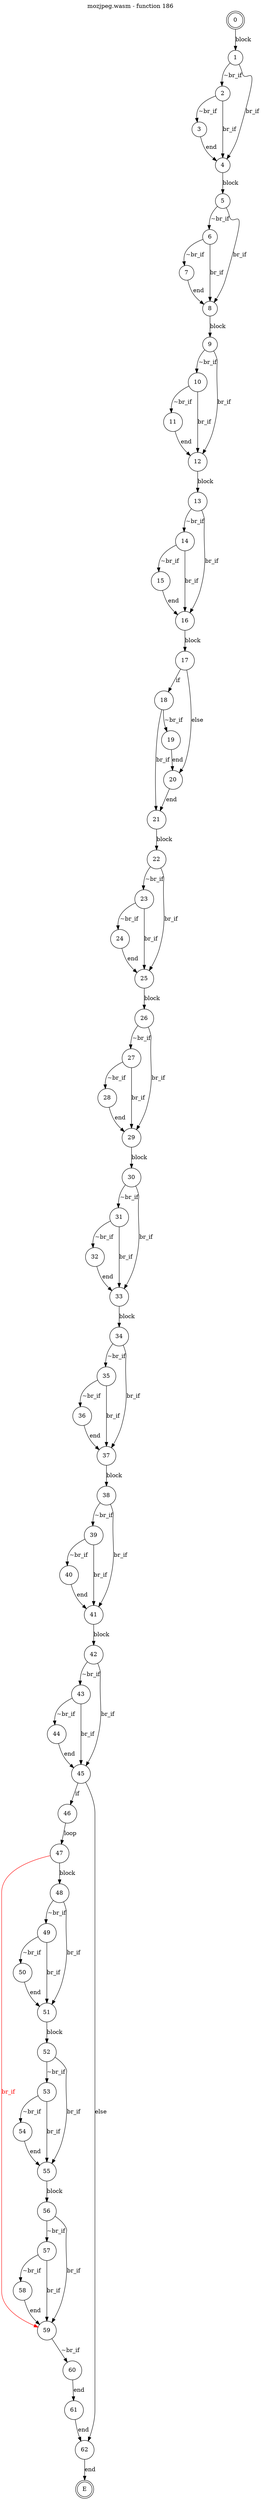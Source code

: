 digraph finite_state_machine {
    label = "mozjpeg.wasm - function 186"
    labelloc =  t
    labelfontsize = 16
    labelfontcolor = black
    labelfontname = "Helvetica"
    node [shape = doublecircle]; 0 E ;
    node [shape = circle];
    0 -> 1[label="block"];
    1 -> 2[label="~br_if"];
    1 -> 4[label="br_if"];
    2 -> 3[label="~br_if"];
    2 -> 4[label="br_if"];
    3 -> 4[label="end"];
    4 -> 5[label="block"];
    5 -> 6[label="~br_if"];
    5 -> 8[label="br_if"];
    6 -> 7[label="~br_if"];
    6 -> 8[label="br_if"];
    7 -> 8[label="end"];
    8 -> 9[label="block"];
    9 -> 10[label="~br_if"];
    9 -> 12[label="br_if"];
    10 -> 11[label="~br_if"];
    10 -> 12[label="br_if"];
    11 -> 12[label="end"];
    12 -> 13[label="block"];
    13 -> 14[label="~br_if"];
    13 -> 16[label="br_if"];
    14 -> 15[label="~br_if"];
    14 -> 16[label="br_if"];
    15 -> 16[label="end"];
    16 -> 17[label="block"];
    17 -> 18[label="if"];
    17 -> 20[label="else"];
    18 -> 19[label="~br_if"];
    18 -> 21[label="br_if"];
    19 -> 20[label="end"];
    20 -> 21[label="end"];
    21 -> 22[label="block"];
    22 -> 23[label="~br_if"];
    22 -> 25[label="br_if"];
    23 -> 24[label="~br_if"];
    23 -> 25[label="br_if"];
    24 -> 25[label="end"];
    25 -> 26[label="block"];
    26 -> 27[label="~br_if"];
    26 -> 29[label="br_if"];
    27 -> 28[label="~br_if"];
    27 -> 29[label="br_if"];
    28 -> 29[label="end"];
    29 -> 30[label="block"];
    30 -> 31[label="~br_if"];
    30 -> 33[label="br_if"];
    31 -> 32[label="~br_if"];
    31 -> 33[label="br_if"];
    32 -> 33[label="end"];
    33 -> 34[label="block"];
    34 -> 35[label="~br_if"];
    34 -> 37[label="br_if"];
    35 -> 36[label="~br_if"];
    35 -> 37[label="br_if"];
    36 -> 37[label="end"];
    37 -> 38[label="block"];
    38 -> 39[label="~br_if"];
    38 -> 41[label="br_if"];
    39 -> 40[label="~br_if"];
    39 -> 41[label="br_if"];
    40 -> 41[label="end"];
    41 -> 42[label="block"];
    42 -> 43[label="~br_if"];
    42 -> 45[label="br_if"];
    43 -> 44[label="~br_if"];
    43 -> 45[label="br_if"];
    44 -> 45[label="end"];
    45 -> 46[label="if"];
    45 -> 62[label="else"];
    46 -> 47[label="loop"];
    47 -> 48[label="block"];
    48 -> 49[label="~br_if"];
    48 -> 51[label="br_if"];
    49 -> 50[label="~br_if"];
    49 -> 51[label="br_if"];
    50 -> 51[label="end"];
    51 -> 52[label="block"];
    52 -> 53[label="~br_if"];
    52 -> 55[label="br_if"];
    53 -> 54[label="~br_if"];
    53 -> 55[label="br_if"];
    54 -> 55[label="end"];
    55 -> 56[label="block"];
    56 -> 57[label="~br_if"];
    56 -> 59[label="br_if"];
    57 -> 58[label="~br_if"];
    57 -> 59[label="br_if"];
    58 -> 59[label="end"];
    59 -> 60[label="~br_if"];
    59 -> 47[color="red" dir=back fontcolor="red" label="br_if"];
    60 -> 61[label="end"];
    61 -> 62[label="end"];
    62 -> E[label="end"];
}
